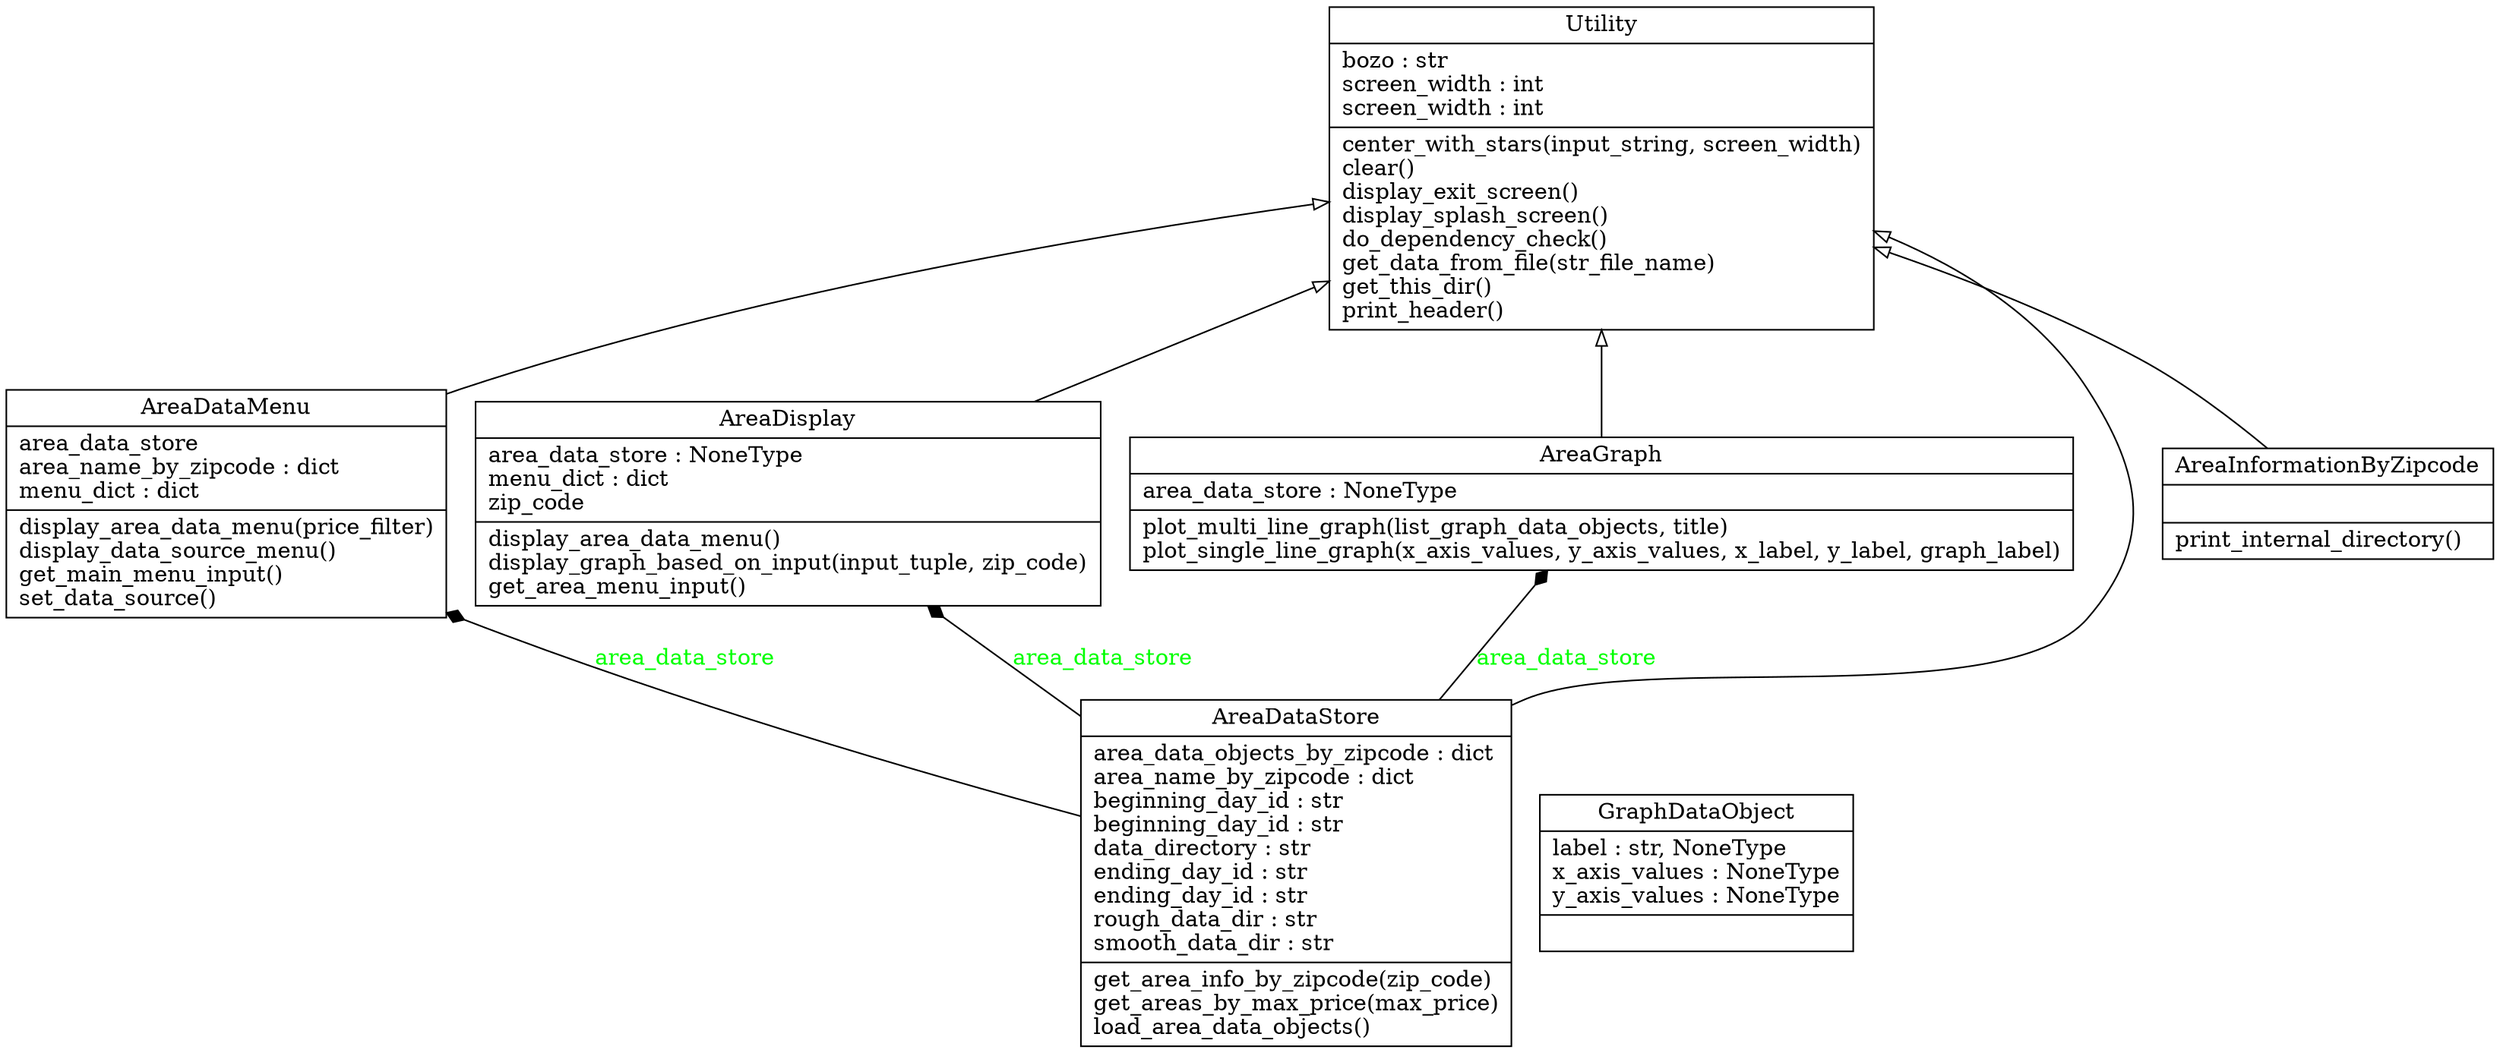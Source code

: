 digraph "classes" {
charset="utf-8"
rankdir=BT
"0" [label="{AreaDataMenu|area_data_store\larea_name_by_zipcode : dict\lmenu_dict : dict\l|display_area_data_menu(price_filter)\ldisplay_data_source_menu()\lget_main_menu_input()\lset_data_source()\l}", shape="record"];
"1" [label="{AreaDataStore|area_data_objects_by_zipcode : dict\larea_name_by_zipcode : dict\lbeginning_day_id : str\lbeginning_day_id : str\ldata_directory : str\lending_day_id : str\lending_day_id : str\lrough_data_dir : str\lsmooth_data_dir : str\l|get_area_info_by_zipcode(zip_code)\lget_areas_by_max_price(max_price)\lload_area_data_objects()\l}", shape="record"];
"2" [label="{AreaDisplay|area_data_store : NoneType\lmenu_dict : dict\lzip_code\l|display_area_data_menu()\ldisplay_graph_based_on_input(input_tuple, zip_code)\lget_area_menu_input()\l}", shape="record"];
"3" [label="{AreaGraph|area_data_store : NoneType\l|plot_multi_line_graph(list_graph_data_objects, title)\lplot_single_line_graph(x_axis_values, y_axis_values, x_label, y_label, graph_label)\l}", shape="record"];
"4" [label="{AreaInformationByZipcode|\l|print_internal_directory()\l}", shape="record"];
"5" [label="{GraphDataObject|label : str, NoneType\lx_axis_values : NoneType\ly_axis_values : NoneType\l|}", shape="record"];
"6" [label="{Utility|bozo : str\lscreen_width : int\lscreen_width : int\l|center_with_stars(input_string, screen_width)\lclear()\ldisplay_exit_screen()\ldisplay_splash_screen()\ldo_dependency_check()\lget_data_from_file(str_file_name)\lget_this_dir()\lprint_header()\l}", shape="record"];
"0" -> "6" [arrowhead="empty", arrowtail="none"];
"1" -> "6" [arrowhead="empty", arrowtail="none"];
"2" -> "6" [arrowhead="empty", arrowtail="none"];
"3" -> "6" [arrowhead="empty", arrowtail="none"];
"4" -> "6" [arrowhead="empty", arrowtail="none"];
"1" -> "0" [arrowhead="diamond", arrowtail="none", fontcolor="green", label="area_data_store", style="solid"];
"1" -> "2" [arrowhead="diamond", arrowtail="none", fontcolor="green", label="area_data_store", style="solid"];
"1" -> "3" [arrowhead="diamond", arrowtail="none", fontcolor="green", label="area_data_store", style="solid"];
}
